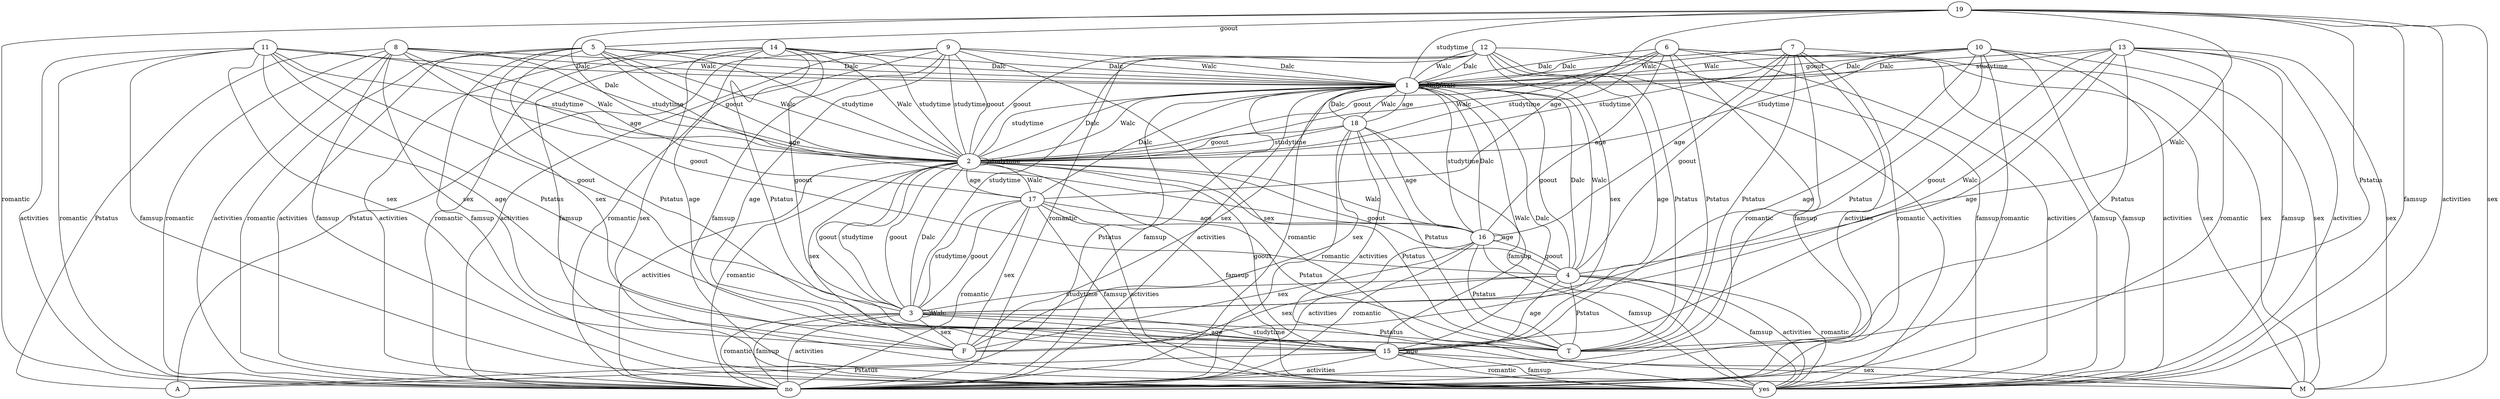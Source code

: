  
    graph "grafo" { 
    overlap = "scale"; 
    1 -- F [label=sex]
2 -- F [label=sex]
3 -- F [label=sex]
4 -- F [label=sex]
5 -- F [label=sex]
6 -- M [label=sex]
7 -- M [label=sex]
8 -- F [label=sex]
9 -- M [label=sex]
10 -- M [label=sex]
11 -- F [label=sex]
12 -- F [label=sex]
13 -- M [label=sex]
14 -- M [label=sex]
15 -- M [label=sex]
16 -- F [label=sex]
17 -- F [label=sex]
18 -- F [label=sex]
19 -- M [label=sex]
1 -- 18 [label=age]
2 -- 17 [label=age]
3 -- 15 [label=age]
4 -- 15 [label=age]
5 -- 16 [label=age]
6 -- 16 [label=age]
7 -- 16 [label=age]
8 -- 17 [label=age]
9 -- 15 [label=age]
10 -- 15 [label=age]
11 -- 15 [label=age]
12 -- 15 [label=age]
13 -- 15 [label=age]
14 -- 15 [label=age]
15 -- 15 [label=age]
16 -- 16 [label=age]
17 -- 16 [label=age]
18 -- 16 [label=age]
19 -- 17 [label=age]
1 -- A [label=Pstatus]
2 -- T [label=Pstatus]
3 -- T [label=Pstatus]
4 -- T [label=Pstatus]
5 -- T [label=Pstatus]
6 -- T [label=Pstatus]
7 -- T [label=Pstatus]
8 -- A [label=Pstatus]
9 -- A [label=Pstatus]
10 -- T [label=Pstatus]
11 -- T [label=Pstatus]
12 -- T [label=Pstatus]
13 -- T [label=Pstatus]
14 -- T [label=Pstatus]
15 -- A [label=Pstatus]
16 -- T [label=Pstatus]
17 -- T [label=Pstatus]
18 -- T [label=Pstatus]
19 -- T [label=Pstatus]
1 -- 2 [label=studytime]
2 -- 2 [label=studytime]
3 -- 2 [label=studytime]
4 -- 3 [label=studytime]
5 -- 2 [label=studytime]
6 -- 2 [label=studytime]
7 -- 2 [label=studytime]
8 -- 2 [label=studytime]
9 -- 2 [label=studytime]
10 -- 2 [label=studytime]
11 -- 2 [label=studytime]
12 -- 3 [label=studytime]
13 -- 1 [label=studytime]
14 -- 2 [label=studytime]
15 -- 3 [label=studytime]
16 -- 1 [label=studytime]
17 -- 3 [label=studytime]
18 -- 2 [label=studytime]
19 -- 1 [label=studytime]
1 -- no [label=famsup]
2 -- yes [label=famsup]
3 -- no [label=famsup]
4 -- yes [label=famsup]
5 -- yes [label=famsup]
6 -- yes [label=famsup]
7 -- no [label=famsup]
8 -- yes [label=famsup]
9 -- yes [label=famsup]
10 -- yes [label=famsup]
11 -- yes [label=famsup]
12 -- yes [label=famsup]
13 -- yes [label=famsup]
14 -- yes [label=famsup]
15 -- yes [label=famsup]
16 -- yes [label=famsup]
17 -- yes [label=famsup]
18 -- yes [label=famsup]
19 -- yes [label=famsup]
1 -- no [label=activities]
2 -- no [label=activities]
3 -- no [label=activities]
4 -- yes [label=activities]
5 -- no [label=activities]
6 -- yes [label=activities]
7 -- no [label=activities]
8 -- no [label=activities]
9 -- no [label=activities]
10 -- yes [label=activities]
11 -- no [label=activities]
12 -- yes [label=activities]
13 -- yes [label=activities]
14 -- no [label=activities]
15 -- no [label=activities]
16 -- no [label=activities]
17 -- yes [label=activities]
18 -- yes [label=activities]
19 -- yes [label=activities]
1 -- no [label=romantic]
2 -- no [label=romantic]
3 -- no [label=romantic]
4 -- yes [label=romantic]
5 -- no [label=romantic]
6 -- no [label=romantic]
7 -- no [label=romantic]
8 -- no [label=romantic]
9 -- no [label=romantic]
10 -- no [label=romantic]
11 -- no [label=romantic]
12 -- no [label=romantic]
13 -- no [label=romantic]
14 -- no [label=romantic]
15 -- yes [label=romantic]
16 -- no [label=romantic]
17 -- no [label=romantic]
18 -- no [label=romantic]
19 -- no [label=romantic]
1 -- 4 [label=goout]
2 -- 3 [label=goout]
3 -- 2 [label=goout]
4 -- 2 [label=goout]
5 -- 2 [label=goout]
6 -- 2 [label=goout]
7 -- 4 [label=goout]
8 -- 4 [label=goout]
9 -- 2 [label=goout]
10 -- 1 [label=goout]
11 -- 3 [label=goout]
12 -- 2 [label=goout]
13 -- 3 [label=goout]
14 -- 3 [label=goout]
15 -- 2 [label=goout]
16 -- 4 [label=goout]
17 -- 3 [label=goout]
18 -- 2 [label=goout]
19 -- 5 [label=goout]
1 -- 1 [label=Dalc]
2 -- 1 [label=Dalc]
3 -- 2 [label=Dalc]
4 -- 1 [label=Dalc]
5 -- 1 [label=Dalc]
6 -- 1 [label=Dalc]
7 -- 1 [label=Dalc]
8 -- 1 [label=Dalc]
9 -- 1 [label=Dalc]
10 -- 1 [label=Dalc]
11 -- 1 [label=Dalc]
12 -- 1 [label=Dalc]
13 -- 1 [label=Dalc]
14 -- 1 [label=Dalc]
15 -- 1 [label=Dalc]
16 -- 1 [label=Dalc]
17 -- 1 [label=Dalc]
18 -- 1 [label=Dalc]
19 -- 2 [label=Dalc]
1 -- 1 [label=Walc]
2 -- 1 [label=Walc]
3 -- 3 [label=Walc]
4 -- 1 [label=Walc]
5 -- 2 [label=Walc]
6 -- 2 [label=Walc]
7 -- 1 [label=Walc]
8 -- 1 [label=Walc]
9 -- 1 [label=Walc]
10 -- 1 [label=Walc]
11 -- 2 [label=Walc]
12 -- 1 [label=Walc]
13 -- 3 [label=Walc]
14 -- 2 [label=Walc]
15 -- 1 [label=Walc]
16 -- 2 [label=Walc]
17 -- 2 [label=Walc]
18 -- 1 [label=Walc]
19 -- 4 [label=Walc]
}
